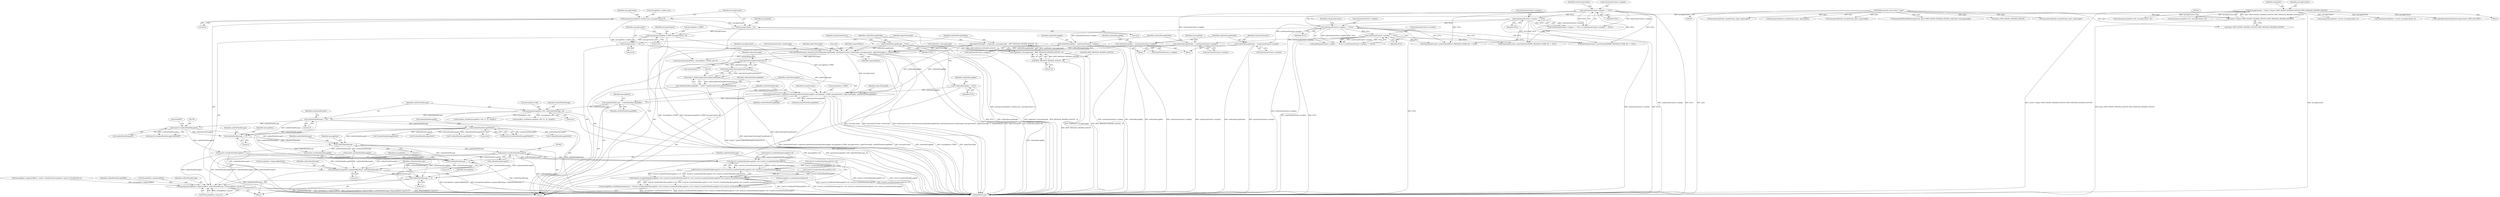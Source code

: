 digraph "0_bzrtp_bbb1e6e2f467ee4bd7b9a8c800e4f07343d7d99b@array" {
"1001842" [label="(Call,(uint32_t)confirmPlainMessage[3])"];
"1001811" [label="(Call,confirmPlainMessage += 1)"];
"1001770" [label="(Call,confirmPlainMessage += 2)"];
"1001455" [label="(Call,confirmPlainMessage +=33)"];
"1001449" [label="(Call,memcpy(messageData->H0, confirmPlainMessage, 32))"];
"1001446" [label="(Call,confirmPlainMessage = confirmPlainMessageBuffer)"];
"1001438" [label="(Call,zrtpChannelContext->cipherDecryptionFunction(confirmMessageKey, messageData->CFBIV, messageContent, cipherTextLength, confirmPlainMessageBuffer))"];
"1001362" [label="(Call,confirmMessageKey = zrtpChannelContext->zrtpkeyr)"];
"1001349" [label="(Call,zrtpChannelContext->zrtpkeyr == NULL)"];
"1001322" [label="(Call,zrtpChannelContext->mackeyi == NULL)"];
"1001317" [label="(Call,zrtpChannelContext->zrtpkeyi == NULL)"];
"1001330" [label="(Call,confirmMessageKey = zrtpChannelContext->zrtpkeyi)"];
"1001296" [label="(Call,*confirmMessageKey = NULL)"];
"1001388" [label="(Call,memcpy(messageData->CFBIV, messageContent, 16))"];
"1001385" [label="(Call,messageContent +=8)"];
"1001379" [label="(Call,memcpy(messageData->confirm_mac, messageContent, 8))"];
"1000200" [label="(Call,*messageContent = (uint8_t *)(input+ZRTP_PACKET_HEADER_LENGTH+ZRTP_MESSAGE_HEADER_LENGTH))"];
"1000202" [label="(Call,(uint8_t *)(input+ZRTP_PACKET_HEADER_LENGTH+ZRTP_MESSAGE_HEADER_LENGTH))"];
"1000194" [label="(MethodParameterIn,const uint8_t * input)"];
"1001406" [label="(Call,zrtpChannelContext->hmacFunction(confirmMessageMacKey, zrtpChannelContext->hashLength, messageContent, cipherTextLength, 8, computedHmac))"];
"1001300" [label="(Call,*confirmMessageMacKey = NULL)"];
"1001335" [label="(Call,confirmMessageMacKey = zrtpChannelContext->mackeyi)"];
"1001367" [label="(Call,confirmMessageMacKey = zrtpChannelContext->mackeyr)"];
"1001354" [label="(Call,zrtpChannelContext->mackeyr == NULL)"];
"1001394" [label="(Call,messageContent +=16)"];
"1001397" [label="(Call,cipherTextLength = zrtpPacket->messageLength - ZRTP_MESSAGE_HEADER_LENGTH - 24)"];
"1001399" [label="(Call,zrtpPacket->messageLength - ZRTP_MESSAGE_HEADER_LENGTH - 24)"];
"1001403" [label="(Call,ZRTP_MESSAGE_HEADER_LENGTH - 24)"];
"1001434" [label="(Call,cipherTextLength*sizeof(uint8_t))"];
"1001429" [label="(Call,confirmPlainMessageBuffer = (uint8_t *)malloc(cipherTextLength*sizeof(uint8_t)))"];
"1001431" [label="(Call,(uint8_t *)malloc(cipherTextLength*sizeof(uint8_t)))"];
"1001433" [label="(Call,malloc(cipherTextLength*sizeof(uint8_t)))"];
"1001764" [label="(Call,(uint16_t)confirmPlainMessage[1])"];
"1001757" [label="(Call,confirmPlainMessage[0]&0x01)"];
"1001834" [label="(Call,(((uint32_t)confirmPlainMessage[2])<<8) | ((uint32_t)confirmPlainMessage[3]))"];
"1001826" [label="(Call,(((uint32_t)confirmPlainMessage[1])<<16) | (((uint32_t)confirmPlainMessage[2])<<8) | ((uint32_t)confirmPlainMessage[3]))"];
"1001818" [label="(Call,(((uint32_t)confirmPlainMessage[0])<<24) | (((uint32_t)confirmPlainMessage[1])<<16) | (((uint32_t)confirmPlainMessage[2])<<8) | ((uint32_t)confirmPlainMessage[3]))"];
"1001814" [label="(Call,messageData->cacheExpirationInterval = (((uint32_t)confirmPlainMessage[0])<<24) | (((uint32_t)confirmPlainMessage[1])<<16) | (((uint32_t)confirmPlainMessage[2])<<8) | ((uint32_t)confirmPlainMessage[3]))"];
"1001847" [label="(Call,confirmPlainMessage += 4)"];
"1001857" [label="(Call,memcpy(messageData->signatureBlockType, confirmPlainMessage, 4))"];
"1001863" [label="(Call,confirmPlainMessage += 4)"];
"1001883" [label="(Call,memcpy(messageData->signatureBlock, confirmPlainMessage, 4*(messageData->sig_len-1)))"];
"1001400" [label="(Call,zrtpPacket->messageLength)"];
"1001828" [label="(Call,(uint32_t)confirmPlainMessage[1])"];
"1001294" [label="(Block,)"];
"1001349" [label="(Call,zrtpChannelContext->zrtpkeyr == NULL)"];
"1000211" [label="(Identifier,zrtpPacket)"];
"1001392" [label="(Identifier,messageContent)"];
"1001331" [label="(Identifier,confirmMessageKey)"];
"1000202" [label="(Call,(uint8_t *)(input+ZRTP_PACKET_HEADER_LENGTH+ZRTP_MESSAGE_HEADER_LENGTH))"];
"1001834" [label="(Call,(((uint32_t)confirmPlainMessage[2])<<8) | ((uint32_t)confirmPlainMessage[3]))"];
"1001386" [label="(Identifier,messageContent)"];
"1001449" [label="(Call,memcpy(messageData->H0, confirmPlainMessage, 32))"];
"1001362" [label="(Call,confirmMessageKey = zrtpChannelContext->zrtpkeyr)"];
"1001862" [label="(Literal,4)"];
"1001434" [label="(Call,cipherTextLength*sizeof(uint8_t))"];
"1000891" [label="(Call,memcpy(zrtpPacket->packetString, input, inputLength))"];
"1000224" [label="(Call,memcpy(messageData->version, messageContent, 4))"];
"1000201" [label="(Identifier,messageContent)"];
"1001443" [label="(Identifier,messageContent)"];
"1001335" [label="(Call,confirmMessageMacKey = zrtpChannelContext->mackeyi)"];
"1001462" [label="(Identifier,zrtpChannelContext)"];
"1001396" [label="(Literal,16)"];
"1000588" [label="(Call,memcpy(zrtpPacket->packetString, input, inputLength))"];
"1001819" [label="(Call,((uint32_t)confirmPlainMessage[0])<<24)"];
"1001435" [label="(Identifier,cipherTextLength)"];
"1001844" [label="(Call,confirmPlainMessage[3])"];
"1001778" [label="(Call,(*confirmPlainMessage)&0x08)"];
"1001078" [label="(Call,memcpy(DHPartHelloMessageString, input+ZRTP_PACKET_HEADER_LENGTH, zrtpPacket->messageLength))"];
"1001440" [label="(Call,messageData->CFBIV)"];
"1001772" [label="(Literal,2)"];
"1001764" [label="(Call,(uint16_t)confirmPlainMessage[1])"];
"1001866" [label="(Call,messageData->signatureBlock = (uint8_t *)malloc(4*(messageData->sig_len-1)*sizeof(uint8_t)))"];
"1001757" [label="(Call,confirmPlainMessage[0]&0x01)"];
"1001336" [label="(Identifier,confirmMessageMacKey)"];
"1001758" [label="(Call,confirmPlainMessage[0])"];
"1001350" [label="(Call,zrtpChannelContext->zrtpkeyr)"];
"1001761" [label="(Literal,0x01)"];
"1001576" [label="(Call,zrtpChannelContext->peerPackets[HELLO_MESSAGE_STORE_ID] == NULL)"];
"1001433" [label="(Call,malloc(cipherTextLength*sizeof(uint8_t)))"];
"1001766" [label="(Call,confirmPlainMessage[1])"];
"1001472" [label="(Call,bctoolbox_sha256(messageData->H0, 32, 32, checkH1))"];
"1001812" [label="(Identifier,confirmPlainMessage)"];
"1001326" [label="(Identifier,NULL)"];
"1001439" [label="(Identifier,confirmMessageKey)"];
"1001453" [label="(Identifier,confirmPlainMessage)"];
"1001445" [label="(Identifier,confirmPlainMessageBuffer)"];
"1001842" [label="(Call,(uint32_t)confirmPlainMessage[3])"];
"1001385" [label="(Call,messageContent +=8)"];
"1001863" [label="(Call,confirmPlainMessage += 4)"];
"1001393" [label="(Literal,16)"];
"1001865" [label="(Literal,4)"];
"1001490" [label="(Call,zrtpChannelContext->peerPackets[COMMIT_MESSAGE_STORE_ID] == NULL)"];
"1001324" [label="(Identifier,zrtpChannelContext)"];
"1001389" [label="(Call,messageData->CFBIV)"];
"1001384" [label="(Literal,8)"];
"1001316" [label="(Call,(zrtpChannelContext->zrtpkeyi == NULL) || (zrtpChannelContext->mackeyi == NULL))"];
"1001363" [label="(Identifier,confirmMessageKey)"];
"1001369" [label="(Call,zrtpChannelContext->mackeyr)"];
"1001353" [label="(Identifier,NULL)"];
"1001858" [label="(Call,messageData->signatureBlockType)"];
"1001394" [label="(Call,messageContent +=16)"];
"1001813" [label="(Literal,1)"];
"1001321" [label="(Identifier,NULL)"];
"1001769" [label="(Literal,0x00FF)"];
"1001861" [label="(Identifier,confirmPlainMessage)"];
"1001368" [label="(Identifier,confirmMessageMacKey)"];
"1001296" [label="(Call,*confirmMessageKey = NULL)"];
"1001856" [label="(Block,)"];
"1001447" [label="(Identifier,confirmPlainMessage)"];
"1001835" [label="(Call,((uint32_t)confirmPlainMessage[2])<<8)"];
"1001820" [label="(Call,(uint32_t)confirmPlainMessage[0])"];
"1001816" [label="(Identifier,messageData)"];
"1001775" [label="(Identifier,messageData)"];
"1001379" [label="(Call,memcpy(messageData->confirm_mac, messageContent, 8))"];
"1001317" [label="(Call,zrtpChannelContext->zrtpkeyi == NULL)"];
"1001412" [label="(Identifier,cipherTextLength)"];
"1001941" [label="(Call,memcpy(messageData->version, messageContent, 4))"];
"1000812" [label="(Call,cryptoAlgoTypeStringToInt(messageContent, ZRTP_SAS_TYPE))"];
"1001456" [label="(Identifier,confirmPlainMessage)"];
"1001915" [label="(Call,memcpy(zrtpPacket->packetString, input, inputLength))"];
"1001849" [label="(Literal,4)"];
"1000197" [label="(Block,)"];
"1001903" [label="(Identifier,confirmPlainMessageBuffer)"];
"1001405" [label="(Literal,24)"];
"1001666" [label="(Call,zrtpChannelContext->peerPackets[DHPART_MESSAGE_STORE_ID] == NULL)"];
"1000194" [label="(MethodParameterIn,const uint8_t * input)"];
"1001358" [label="(Identifier,NULL)"];
"1001300" [label="(Call,*confirmMessageMacKey = NULL)"];
"1001446" [label="(Call,confirmPlainMessage = confirmPlainMessageBuffer)"];
"1001444" [label="(Identifier,cipherTextLength)"];
"1001323" [label="(Call,zrtpChannelContext->mackeyi)"];
"1001314" [label="(Block,)"];
"1001770" [label="(Call,confirmPlainMessage += 2)"];
"1001827" [label="(Call,((uint32_t)confirmPlainMessage[1])<<16)"];
"1001763" [label="(Call,((uint16_t)confirmPlainMessage[1])&0x00FF)"];
"1001318" [label="(Call,zrtpChannelContext->zrtpkeyi)"];
"1001853" [label="(Identifier,messageData)"];
"1001448" [label="(Identifier,confirmPlainMessageBuffer)"];
"1001755" [label="(Call,(uint16_t)(confirmPlainMessage[0]&0x01))"];
"1001826" [label="(Call,(((uint32_t)confirmPlainMessage[1])<<16) | (((uint32_t)confirmPlainMessage[2])<<8) | ((uint32_t)confirmPlainMessage[3]))"];
"1001788" [label="(Call,(*confirmPlainMessage)&0x04)"];
"1001430" [label="(Identifier,confirmPlainMessageBuffer)"];
"1001451" [label="(Identifier,messageData)"];
"1001438" [label="(Call,zrtpChannelContext->cipherDecryptionFunction(confirmMessageKey, messageData->CFBIV, messageContent, cipherTextLength, confirmPlainMessageBuffer))"];
"1001403" [label="(Call,ZRTP_MESSAGE_HEADER_LENGTH - 24)"];
"1001455" [label="(Call,confirmPlainMessage +=33)"];
"1001413" [label="(Literal,8)"];
"1001343" [label="(Identifier,zrtpChannelContext)"];
"1001418" [label="(Identifier,computedHmac)"];
"1001771" [label="(Identifier,confirmPlainMessage)"];
"1001431" [label="(Call,(uint8_t *)malloc(cipherTextLength*sizeof(uint8_t)))"];
"1001398" [label="(Identifier,cipherTextLength)"];
"1001395" [label="(Identifier,messageContent)"];
"1001411" [label="(Identifier,messageContent)"];
"1001864" [label="(Identifier,confirmPlainMessage)"];
"1001689" [label="(Call,bctoolbox_sha256(messageData->H0, 32, 32, checkH1))"];
"1001390" [label="(Identifier,messageData)"];
"1001399" [label="(Call,zrtpPacket->messageLength - ZRTP_MESSAGE_HEADER_LENGTH - 24)"];
"1001397" [label="(Call,cipherTextLength = zrtpPacket->messageLength - ZRTP_MESSAGE_HEADER_LENGTH - 24)"];
"1001383" [label="(Identifier,messageContent)"];
"1001337" [label="(Call,zrtpChannelContext->mackeyi)"];
"1001848" [label="(Identifier,confirmPlainMessage)"];
"1001330" [label="(Call,confirmMessageKey = zrtpChannelContext->zrtpkeyi)"];
"1001301" [label="(Identifier,confirmMessageMacKey)"];
"1000204" [label="(Call,input+ZRTP_PACKET_HEADER_LENGTH+ZRTP_MESSAGE_HEADER_LENGTH)"];
"1001414" [label="(Identifier,computedHmac)"];
"1001388" [label="(Call,memcpy(messageData->CFBIV, messageContent, 16))"];
"1001355" [label="(Call,zrtpChannelContext->mackeyr)"];
"1001884" [label="(Call,messageData->signatureBlock)"];
"1001332" [label="(Call,zrtpChannelContext->zrtpkeyi)"];
"1001847" [label="(Call,confirmPlainMessage += 4)"];
"1001457" [label="(Literal,33)"];
"1001902" [label="(Call,free(confirmPlainMessageBuffer))"];
"1001380" [label="(Call,messageData->confirm_mac)"];
"1001404" [label="(Identifier,ZRTP_MESSAGE_HEADER_LENGTH)"];
"1000624" [label="(Call,memcpy(messageData->H2, messageContent, 32))"];
"1001407" [label="(Identifier,confirmMessageMacKey)"];
"1001297" [label="(Identifier,confirmMessageKey)"];
"1001888" [label="(Call,4*(messageData->sig_len-1))"];
"1001354" [label="(Call,zrtpChannelContext->mackeyr == NULL)"];
"1000200" [label="(Call,*messageContent = (uint8_t *)(input+ZRTP_PACKET_HEADER_LENGTH+ZRTP_MESSAGE_HEADER_LENGTH))"];
"1000945" [label="(Call,memcpy(messageData->H1, messageContent, 32))"];
"1001883" [label="(Call,memcpy(messageData->signatureBlock, confirmPlainMessage, 4*(messageData->sig_len-1)))"];
"1001857" [label="(Call,memcpy(messageData->signatureBlockType, confirmPlainMessage, 4))"];
"1001346" [label="(Block,)"];
"1001302" [label="(Identifier,NULL)"];
"1001322" [label="(Call,zrtpChannelContext->mackeyi == NULL)"];
"1001887" [label="(Identifier,confirmPlainMessage)"];
"1001080" [label="(Call,input+ZRTP_PACKET_HEADER_LENGTH)"];
"1001815" [label="(Call,messageData->cacheExpirationInterval)"];
"1001429" [label="(Call,confirmPlainMessageBuffer = (uint8_t *)malloc(cipherTextLength*sizeof(uint8_t)))"];
"1001387" [label="(Literal,8)"];
"1001836" [label="(Call,(uint32_t)confirmPlainMessage[2])"];
"1001406" [label="(Call,zrtpChannelContext->hmacFunction(confirmMessageMacKey, zrtpChannelContext->hashLength, messageContent, cipherTextLength, 8, computedHmac))"];
"1001311" [label="(Identifier,zrtpChannelContext)"];
"1001811" [label="(Call,confirmPlainMessage += 1)"];
"1001798" [label="(Call,(*confirmPlainMessage)&0x02)"];
"1001348" [label="(Call,(zrtpChannelContext->zrtpkeyr == NULL) || (zrtpChannelContext->mackeyr == NULL))"];
"1001450" [label="(Call,messageData->H0)"];
"1001364" [label="(Call,zrtpChannelContext->zrtpkeyr)"];
"1001814" [label="(Call,messageData->cacheExpirationInterval = (((uint32_t)confirmPlainMessage[0])<<24) | (((uint32_t)confirmPlainMessage[1])<<16) | (((uint32_t)confirmPlainMessage[2])<<8) | ((uint32_t)confirmPlainMessage[3]))"];
"1001868" [label="(Identifier,messageData)"];
"1001417" [label="(Call,memcmp(computedHmac, messageData->confirm_mac, 8))"];
"1001818" [label="(Call,(((uint32_t)confirmPlainMessage[0])<<24) | (((uint32_t)confirmPlainMessage[1])<<16) | (((uint32_t)confirmPlainMessage[2])<<8) | ((uint32_t)confirmPlainMessage[3]))"];
"1001298" [label="(Identifier,NULL)"];
"1001373" [label="(Identifier,messageData)"];
"1001454" [label="(Literal,32)"];
"1001356" [label="(Identifier,zrtpChannelContext)"];
"1001367" [label="(Call,confirmMessageMacKey = zrtpChannelContext->mackeyr)"];
"1001966" [label="(MethodReturn,int)"];
"1001408" [label="(Call,zrtpChannelContext->hashLength)"];
"1001436" [label="(Call,sizeof(uint8_t))"];
"1001285" [label="(Call,memcpy(zrtpPacket->packetString, input, inputLength))"];
"1001807" [label="(Call,(*confirmPlainMessage)&0x01)"];
"1001842" -> "1001834"  [label="AST: "];
"1001842" -> "1001844"  [label="CFG: "];
"1001843" -> "1001842"  [label="AST: "];
"1001844" -> "1001842"  [label="AST: "];
"1001834" -> "1001842"  [label="CFG: "];
"1001842" -> "1001966"  [label="DDG: confirmPlainMessage[3]"];
"1001842" -> "1001834"  [label="DDG: confirmPlainMessage[3]"];
"1001811" -> "1001842"  [label="DDG: confirmPlainMessage"];
"1001842" -> "1001847"  [label="DDG: confirmPlainMessage[3]"];
"1001842" -> "1001857"  [label="DDG: confirmPlainMessage[3]"];
"1001842" -> "1001863"  [label="DDG: confirmPlainMessage[3]"];
"1001842" -> "1001883"  [label="DDG: confirmPlainMessage[3]"];
"1001811" -> "1001294"  [label="AST: "];
"1001811" -> "1001813"  [label="CFG: "];
"1001812" -> "1001811"  [label="AST: "];
"1001813" -> "1001811"  [label="AST: "];
"1001816" -> "1001811"  [label="CFG: "];
"1001770" -> "1001811"  [label="DDG: confirmPlainMessage"];
"1001764" -> "1001811"  [label="DDG: confirmPlainMessage[1]"];
"1001757" -> "1001811"  [label="DDG: confirmPlainMessage[0]"];
"1001811" -> "1001820"  [label="DDG: confirmPlainMessage"];
"1001811" -> "1001828"  [label="DDG: confirmPlainMessage"];
"1001811" -> "1001836"  [label="DDG: confirmPlainMessage"];
"1001811" -> "1001847"  [label="DDG: confirmPlainMessage"];
"1001770" -> "1001294"  [label="AST: "];
"1001770" -> "1001772"  [label="CFG: "];
"1001771" -> "1001770"  [label="AST: "];
"1001772" -> "1001770"  [label="AST: "];
"1001775" -> "1001770"  [label="CFG: "];
"1001455" -> "1001770"  [label="DDG: confirmPlainMessage"];
"1001764" -> "1001770"  [label="DDG: confirmPlainMessage[1]"];
"1001757" -> "1001770"  [label="DDG: confirmPlainMessage[0]"];
"1001455" -> "1001294"  [label="AST: "];
"1001455" -> "1001457"  [label="CFG: "];
"1001456" -> "1001455"  [label="AST: "];
"1001457" -> "1001455"  [label="AST: "];
"1001462" -> "1001455"  [label="CFG: "];
"1001455" -> "1001966"  [label="DDG: confirmPlainMessage"];
"1001449" -> "1001455"  [label="DDG: confirmPlainMessage"];
"1001455" -> "1001757"  [label="DDG: confirmPlainMessage"];
"1001455" -> "1001764"  [label="DDG: confirmPlainMessage"];
"1001449" -> "1001294"  [label="AST: "];
"1001449" -> "1001454"  [label="CFG: "];
"1001450" -> "1001449"  [label="AST: "];
"1001453" -> "1001449"  [label="AST: "];
"1001454" -> "1001449"  [label="AST: "];
"1001456" -> "1001449"  [label="CFG: "];
"1001449" -> "1001966"  [label="DDG: memcpy(messageData->H0, confirmPlainMessage, 32)"];
"1001449" -> "1001966"  [label="DDG: messageData->H0"];
"1001446" -> "1001449"  [label="DDG: confirmPlainMessage"];
"1001449" -> "1001472"  [label="DDG: messageData->H0"];
"1001449" -> "1001689"  [label="DDG: messageData->H0"];
"1001446" -> "1001294"  [label="AST: "];
"1001446" -> "1001448"  [label="CFG: "];
"1001447" -> "1001446"  [label="AST: "];
"1001448" -> "1001446"  [label="AST: "];
"1001451" -> "1001446"  [label="CFG: "];
"1001446" -> "1001966"  [label="DDG: confirmPlainMessageBuffer"];
"1001438" -> "1001446"  [label="DDG: confirmPlainMessageBuffer"];
"1001438" -> "1001294"  [label="AST: "];
"1001438" -> "1001445"  [label="CFG: "];
"1001439" -> "1001438"  [label="AST: "];
"1001440" -> "1001438"  [label="AST: "];
"1001443" -> "1001438"  [label="AST: "];
"1001444" -> "1001438"  [label="AST: "];
"1001445" -> "1001438"  [label="AST: "];
"1001447" -> "1001438"  [label="CFG: "];
"1001438" -> "1001966"  [label="DDG: confirmMessageKey"];
"1001438" -> "1001966"  [label="DDG: messageData->CFBIV"];
"1001438" -> "1001966"  [label="DDG: cipherTextLength"];
"1001438" -> "1001966"  [label="DDG: zrtpChannelContext->cipherDecryptionFunction(confirmMessageKey, messageData->CFBIV, messageContent, cipherTextLength, confirmPlainMessageBuffer)"];
"1001438" -> "1001966"  [label="DDG: messageContent"];
"1001362" -> "1001438"  [label="DDG: confirmMessageKey"];
"1001330" -> "1001438"  [label="DDG: confirmMessageKey"];
"1001296" -> "1001438"  [label="DDG: confirmMessageKey"];
"1001388" -> "1001438"  [label="DDG: messageData->CFBIV"];
"1001406" -> "1001438"  [label="DDG: messageContent"];
"1001434" -> "1001438"  [label="DDG: cipherTextLength"];
"1001429" -> "1001438"  [label="DDG: confirmPlainMessageBuffer"];
"1001438" -> "1001902"  [label="DDG: confirmPlainMessageBuffer"];
"1001362" -> "1001346"  [label="AST: "];
"1001362" -> "1001364"  [label="CFG: "];
"1001363" -> "1001362"  [label="AST: "];
"1001364" -> "1001362"  [label="AST: "];
"1001368" -> "1001362"  [label="CFG: "];
"1001362" -> "1001966"  [label="DDG: confirmMessageKey"];
"1001362" -> "1001966"  [label="DDG: zrtpChannelContext->zrtpkeyr"];
"1001349" -> "1001362"  [label="DDG: zrtpChannelContext->zrtpkeyr"];
"1001349" -> "1001348"  [label="AST: "];
"1001349" -> "1001353"  [label="CFG: "];
"1001350" -> "1001349"  [label="AST: "];
"1001353" -> "1001349"  [label="AST: "];
"1001356" -> "1001349"  [label="CFG: "];
"1001348" -> "1001349"  [label="CFG: "];
"1001349" -> "1001966"  [label="DDG: zrtpChannelContext->zrtpkeyr"];
"1001349" -> "1001966"  [label="DDG: NULL"];
"1001349" -> "1001348"  [label="DDG: zrtpChannelContext->zrtpkeyr"];
"1001349" -> "1001348"  [label="DDG: NULL"];
"1001322" -> "1001349"  [label="DDG: NULL"];
"1001317" -> "1001349"  [label="DDG: NULL"];
"1001349" -> "1001354"  [label="DDG: NULL"];
"1001349" -> "1001490"  [label="DDG: NULL"];
"1001349" -> "1001576"  [label="DDG: NULL"];
"1001349" -> "1001666"  [label="DDG: NULL"];
"1001322" -> "1001316"  [label="AST: "];
"1001322" -> "1001326"  [label="CFG: "];
"1001323" -> "1001322"  [label="AST: "];
"1001326" -> "1001322"  [label="AST: "];
"1001316" -> "1001322"  [label="CFG: "];
"1001322" -> "1001966"  [label="DDG: NULL"];
"1001322" -> "1001966"  [label="DDG: zrtpChannelContext->mackeyi"];
"1001322" -> "1001316"  [label="DDG: zrtpChannelContext->mackeyi"];
"1001322" -> "1001316"  [label="DDG: NULL"];
"1001317" -> "1001322"  [label="DDG: NULL"];
"1001322" -> "1001335"  [label="DDG: zrtpChannelContext->mackeyi"];
"1001322" -> "1001490"  [label="DDG: NULL"];
"1001322" -> "1001576"  [label="DDG: NULL"];
"1001322" -> "1001666"  [label="DDG: NULL"];
"1001317" -> "1001316"  [label="AST: "];
"1001317" -> "1001321"  [label="CFG: "];
"1001318" -> "1001317"  [label="AST: "];
"1001321" -> "1001317"  [label="AST: "];
"1001324" -> "1001317"  [label="CFG: "];
"1001316" -> "1001317"  [label="CFG: "];
"1001317" -> "1001966"  [label="DDG: zrtpChannelContext->zrtpkeyi"];
"1001317" -> "1001966"  [label="DDG: NULL"];
"1001317" -> "1001316"  [label="DDG: zrtpChannelContext->zrtpkeyi"];
"1001317" -> "1001316"  [label="DDG: NULL"];
"1001317" -> "1001330"  [label="DDG: zrtpChannelContext->zrtpkeyi"];
"1001317" -> "1001490"  [label="DDG: NULL"];
"1001317" -> "1001576"  [label="DDG: NULL"];
"1001317" -> "1001666"  [label="DDG: NULL"];
"1001330" -> "1001314"  [label="AST: "];
"1001330" -> "1001332"  [label="CFG: "];
"1001331" -> "1001330"  [label="AST: "];
"1001332" -> "1001330"  [label="AST: "];
"1001336" -> "1001330"  [label="CFG: "];
"1001330" -> "1001966"  [label="DDG: zrtpChannelContext->zrtpkeyi"];
"1001330" -> "1001966"  [label="DDG: confirmMessageKey"];
"1001296" -> "1001294"  [label="AST: "];
"1001296" -> "1001298"  [label="CFG: "];
"1001297" -> "1001296"  [label="AST: "];
"1001298" -> "1001296"  [label="AST: "];
"1001301" -> "1001296"  [label="CFG: "];
"1001296" -> "1001966"  [label="DDG: confirmMessageKey"];
"1001388" -> "1001294"  [label="AST: "];
"1001388" -> "1001393"  [label="CFG: "];
"1001389" -> "1001388"  [label="AST: "];
"1001392" -> "1001388"  [label="AST: "];
"1001393" -> "1001388"  [label="AST: "];
"1001395" -> "1001388"  [label="CFG: "];
"1001388" -> "1001966"  [label="DDG: memcpy(messageData->CFBIV, messageContent, 16)"];
"1001388" -> "1001966"  [label="DDG: messageData->CFBIV"];
"1001385" -> "1001388"  [label="DDG: messageContent"];
"1001388" -> "1001394"  [label="DDG: messageContent"];
"1001385" -> "1001294"  [label="AST: "];
"1001385" -> "1001387"  [label="CFG: "];
"1001386" -> "1001385"  [label="AST: "];
"1001387" -> "1001385"  [label="AST: "];
"1001390" -> "1001385"  [label="CFG: "];
"1001379" -> "1001385"  [label="DDG: messageContent"];
"1001379" -> "1001294"  [label="AST: "];
"1001379" -> "1001384"  [label="CFG: "];
"1001380" -> "1001379"  [label="AST: "];
"1001383" -> "1001379"  [label="AST: "];
"1001384" -> "1001379"  [label="AST: "];
"1001386" -> "1001379"  [label="CFG: "];
"1001379" -> "1001966"  [label="DDG: memcpy(messageData->confirm_mac, messageContent, 8)"];
"1000200" -> "1001379"  [label="DDG: messageContent"];
"1001379" -> "1001417"  [label="DDG: messageData->confirm_mac"];
"1000200" -> "1000197"  [label="AST: "];
"1000200" -> "1000202"  [label="CFG: "];
"1000201" -> "1000200"  [label="AST: "];
"1000202" -> "1000200"  [label="AST: "];
"1000211" -> "1000200"  [label="CFG: "];
"1000200" -> "1001966"  [label="DDG: messageContent"];
"1000200" -> "1001966"  [label="DDG: (uint8_t *)(input+ZRTP_PACKET_HEADER_LENGTH+ZRTP_MESSAGE_HEADER_LENGTH)"];
"1000202" -> "1000200"  [label="DDG: input+ZRTP_PACKET_HEADER_LENGTH+ZRTP_MESSAGE_HEADER_LENGTH"];
"1000200" -> "1000224"  [label="DDG: messageContent"];
"1000200" -> "1000624"  [label="DDG: messageContent"];
"1000200" -> "1000812"  [label="DDG: messageContent"];
"1000200" -> "1000945"  [label="DDG: messageContent"];
"1000200" -> "1001941"  [label="DDG: messageContent"];
"1000202" -> "1000204"  [label="CFG: "];
"1000203" -> "1000202"  [label="AST: "];
"1000204" -> "1000202"  [label="AST: "];
"1000202" -> "1001966"  [label="DDG: input+ZRTP_PACKET_HEADER_LENGTH+ZRTP_MESSAGE_HEADER_LENGTH"];
"1000194" -> "1000202"  [label="DDG: input"];
"1000194" -> "1000191"  [label="AST: "];
"1000194" -> "1001966"  [label="DDG: input"];
"1000194" -> "1000204"  [label="DDG: input"];
"1000194" -> "1000588"  [label="DDG: input"];
"1000194" -> "1000891"  [label="DDG: input"];
"1000194" -> "1001078"  [label="DDG: input"];
"1000194" -> "1001080"  [label="DDG: input"];
"1000194" -> "1001285"  [label="DDG: input"];
"1000194" -> "1001915"  [label="DDG: input"];
"1001406" -> "1001294"  [label="AST: "];
"1001406" -> "1001414"  [label="CFG: "];
"1001407" -> "1001406"  [label="AST: "];
"1001408" -> "1001406"  [label="AST: "];
"1001411" -> "1001406"  [label="AST: "];
"1001412" -> "1001406"  [label="AST: "];
"1001413" -> "1001406"  [label="AST: "];
"1001414" -> "1001406"  [label="AST: "];
"1001418" -> "1001406"  [label="CFG: "];
"1001406" -> "1001966"  [label="DDG: messageContent"];
"1001406" -> "1001966"  [label="DDG: zrtpChannelContext->hashLength"];
"1001406" -> "1001966"  [label="DDG: zrtpChannelContext->hmacFunction(confirmMessageMacKey, zrtpChannelContext->hashLength, messageContent, cipherTextLength, 8, computedHmac)"];
"1001406" -> "1001966"  [label="DDG: cipherTextLength"];
"1001406" -> "1001966"  [label="DDG: confirmMessageMacKey"];
"1001300" -> "1001406"  [label="DDG: confirmMessageMacKey"];
"1001335" -> "1001406"  [label="DDG: confirmMessageMacKey"];
"1001367" -> "1001406"  [label="DDG: confirmMessageMacKey"];
"1001394" -> "1001406"  [label="DDG: messageContent"];
"1001397" -> "1001406"  [label="DDG: cipherTextLength"];
"1001406" -> "1001417"  [label="DDG: computedHmac"];
"1001406" -> "1001434"  [label="DDG: cipherTextLength"];
"1001300" -> "1001294"  [label="AST: "];
"1001300" -> "1001302"  [label="CFG: "];
"1001301" -> "1001300"  [label="AST: "];
"1001302" -> "1001300"  [label="AST: "];
"1001311" -> "1001300"  [label="CFG: "];
"1001300" -> "1001966"  [label="DDG: NULL"];
"1001300" -> "1001966"  [label="DDG: confirmMessageMacKey"];
"1001335" -> "1001314"  [label="AST: "];
"1001335" -> "1001337"  [label="CFG: "];
"1001336" -> "1001335"  [label="AST: "];
"1001337" -> "1001335"  [label="AST: "];
"1001343" -> "1001335"  [label="CFG: "];
"1001335" -> "1001966"  [label="DDG: zrtpChannelContext->mackeyi"];
"1001335" -> "1001966"  [label="DDG: confirmMessageMacKey"];
"1001367" -> "1001346"  [label="AST: "];
"1001367" -> "1001369"  [label="CFG: "];
"1001368" -> "1001367"  [label="AST: "];
"1001369" -> "1001367"  [label="AST: "];
"1001373" -> "1001367"  [label="CFG: "];
"1001367" -> "1001966"  [label="DDG: zrtpChannelContext->mackeyr"];
"1001354" -> "1001367"  [label="DDG: zrtpChannelContext->mackeyr"];
"1001354" -> "1001348"  [label="AST: "];
"1001354" -> "1001358"  [label="CFG: "];
"1001355" -> "1001354"  [label="AST: "];
"1001358" -> "1001354"  [label="AST: "];
"1001348" -> "1001354"  [label="CFG: "];
"1001354" -> "1001966"  [label="DDG: zrtpChannelContext->mackeyr"];
"1001354" -> "1001966"  [label="DDG: NULL"];
"1001354" -> "1001348"  [label="DDG: zrtpChannelContext->mackeyr"];
"1001354" -> "1001348"  [label="DDG: NULL"];
"1001354" -> "1001490"  [label="DDG: NULL"];
"1001354" -> "1001576"  [label="DDG: NULL"];
"1001354" -> "1001666"  [label="DDG: NULL"];
"1001394" -> "1001294"  [label="AST: "];
"1001394" -> "1001396"  [label="CFG: "];
"1001395" -> "1001394"  [label="AST: "];
"1001396" -> "1001394"  [label="AST: "];
"1001398" -> "1001394"  [label="CFG: "];
"1001397" -> "1001294"  [label="AST: "];
"1001397" -> "1001399"  [label="CFG: "];
"1001398" -> "1001397"  [label="AST: "];
"1001399" -> "1001397"  [label="AST: "];
"1001407" -> "1001397"  [label="CFG: "];
"1001397" -> "1001966"  [label="DDG: zrtpPacket->messageLength - ZRTP_MESSAGE_HEADER_LENGTH - 24"];
"1001399" -> "1001397"  [label="DDG: zrtpPacket->messageLength"];
"1001399" -> "1001397"  [label="DDG: ZRTP_MESSAGE_HEADER_LENGTH - 24"];
"1001399" -> "1001403"  [label="CFG: "];
"1001400" -> "1001399"  [label="AST: "];
"1001403" -> "1001399"  [label="AST: "];
"1001399" -> "1001966"  [label="DDG: zrtpPacket->messageLength"];
"1001399" -> "1001966"  [label="DDG: ZRTP_MESSAGE_HEADER_LENGTH - 24"];
"1001403" -> "1001399"  [label="DDG: ZRTP_MESSAGE_HEADER_LENGTH"];
"1001403" -> "1001399"  [label="DDG: 24"];
"1001403" -> "1001405"  [label="CFG: "];
"1001404" -> "1001403"  [label="AST: "];
"1001405" -> "1001403"  [label="AST: "];
"1001403" -> "1001966"  [label="DDG: ZRTP_MESSAGE_HEADER_LENGTH"];
"1001434" -> "1001433"  [label="AST: "];
"1001434" -> "1001436"  [label="CFG: "];
"1001435" -> "1001434"  [label="AST: "];
"1001436" -> "1001434"  [label="AST: "];
"1001433" -> "1001434"  [label="CFG: "];
"1001434" -> "1001433"  [label="DDG: cipherTextLength"];
"1001429" -> "1001294"  [label="AST: "];
"1001429" -> "1001431"  [label="CFG: "];
"1001430" -> "1001429"  [label="AST: "];
"1001431" -> "1001429"  [label="AST: "];
"1001439" -> "1001429"  [label="CFG: "];
"1001429" -> "1001966"  [label="DDG: (uint8_t *)malloc(cipherTextLength*sizeof(uint8_t))"];
"1001431" -> "1001429"  [label="DDG: malloc(cipherTextLength*sizeof(uint8_t))"];
"1001431" -> "1001433"  [label="CFG: "];
"1001432" -> "1001431"  [label="AST: "];
"1001433" -> "1001431"  [label="AST: "];
"1001431" -> "1001966"  [label="DDG: malloc(cipherTextLength*sizeof(uint8_t))"];
"1001433" -> "1001431"  [label="DDG: cipherTextLength*sizeof(uint8_t)"];
"1001433" -> "1001966"  [label="DDG: cipherTextLength*sizeof(uint8_t)"];
"1001764" -> "1001763"  [label="AST: "];
"1001764" -> "1001766"  [label="CFG: "];
"1001765" -> "1001764"  [label="AST: "];
"1001766" -> "1001764"  [label="AST: "];
"1001769" -> "1001764"  [label="CFG: "];
"1001764" -> "1001763"  [label="DDG: confirmPlainMessage[1]"];
"1001764" -> "1001828"  [label="DDG: confirmPlainMessage[1]"];
"1001757" -> "1001755"  [label="AST: "];
"1001757" -> "1001761"  [label="CFG: "];
"1001758" -> "1001757"  [label="AST: "];
"1001761" -> "1001757"  [label="AST: "];
"1001755" -> "1001757"  [label="CFG: "];
"1001757" -> "1001755"  [label="DDG: confirmPlainMessage[0]"];
"1001757" -> "1001755"  [label="DDG: 0x01"];
"1001757" -> "1001778"  [label="DDG: confirmPlainMessage[0]"];
"1001757" -> "1001788"  [label="DDG: confirmPlainMessage[0]"];
"1001757" -> "1001798"  [label="DDG: confirmPlainMessage[0]"];
"1001757" -> "1001807"  [label="DDG: confirmPlainMessage[0]"];
"1001757" -> "1001820"  [label="DDG: confirmPlainMessage[0]"];
"1001834" -> "1001826"  [label="AST: "];
"1001835" -> "1001834"  [label="AST: "];
"1001826" -> "1001834"  [label="CFG: "];
"1001834" -> "1001966"  [label="DDG: (uint32_t)confirmPlainMessage[3]"];
"1001834" -> "1001966"  [label="DDG: ((uint32_t)confirmPlainMessage[2])<<8"];
"1001834" -> "1001826"  [label="DDG: ((uint32_t)confirmPlainMessage[2])<<8"];
"1001834" -> "1001826"  [label="DDG: (uint32_t)confirmPlainMessage[3]"];
"1001835" -> "1001834"  [label="DDG: (uint32_t)confirmPlainMessage[2]"];
"1001835" -> "1001834"  [label="DDG: 8"];
"1001826" -> "1001818"  [label="AST: "];
"1001827" -> "1001826"  [label="AST: "];
"1001818" -> "1001826"  [label="CFG: "];
"1001826" -> "1001966"  [label="DDG: (((uint32_t)confirmPlainMessage[2])<<8) | ((uint32_t)confirmPlainMessage[3])"];
"1001826" -> "1001966"  [label="DDG: ((uint32_t)confirmPlainMessage[1])<<16"];
"1001826" -> "1001818"  [label="DDG: ((uint32_t)confirmPlainMessage[1])<<16"];
"1001826" -> "1001818"  [label="DDG: (((uint32_t)confirmPlainMessage[2])<<8) | ((uint32_t)confirmPlainMessage[3])"];
"1001827" -> "1001826"  [label="DDG: (uint32_t)confirmPlainMessage[1]"];
"1001827" -> "1001826"  [label="DDG: 16"];
"1001818" -> "1001814"  [label="AST: "];
"1001819" -> "1001818"  [label="AST: "];
"1001814" -> "1001818"  [label="CFG: "];
"1001818" -> "1001966"  [label="DDG: ((uint32_t)confirmPlainMessage[0])<<24"];
"1001818" -> "1001966"  [label="DDG: (((uint32_t)confirmPlainMessage[1])<<16) | (((uint32_t)confirmPlainMessage[2])<<8) | ((uint32_t)confirmPlainMessage[3])"];
"1001818" -> "1001814"  [label="DDG: ((uint32_t)confirmPlainMessage[0])<<24"];
"1001818" -> "1001814"  [label="DDG: (((uint32_t)confirmPlainMessage[1])<<16) | (((uint32_t)confirmPlainMessage[2])<<8) | ((uint32_t)confirmPlainMessage[3])"];
"1001819" -> "1001818"  [label="DDG: (uint32_t)confirmPlainMessage[0]"];
"1001819" -> "1001818"  [label="DDG: 24"];
"1001814" -> "1001294"  [label="AST: "];
"1001815" -> "1001814"  [label="AST: "];
"1001848" -> "1001814"  [label="CFG: "];
"1001814" -> "1001966"  [label="DDG: messageData->cacheExpirationInterval"];
"1001814" -> "1001966"  [label="DDG: (((uint32_t)confirmPlainMessage[0])<<24) | (((uint32_t)confirmPlainMessage[1])<<16) | (((uint32_t)confirmPlainMessage[2])<<8) | ((uint32_t)confirmPlainMessage[3])"];
"1001847" -> "1001294"  [label="AST: "];
"1001847" -> "1001849"  [label="CFG: "];
"1001848" -> "1001847"  [label="AST: "];
"1001849" -> "1001847"  [label="AST: "];
"1001853" -> "1001847"  [label="CFG: "];
"1001847" -> "1001966"  [label="DDG: confirmPlainMessage"];
"1001820" -> "1001847"  [label="DDG: confirmPlainMessage[0]"];
"1001828" -> "1001847"  [label="DDG: confirmPlainMessage[1]"];
"1001836" -> "1001847"  [label="DDG: confirmPlainMessage[2]"];
"1001847" -> "1001857"  [label="DDG: confirmPlainMessage"];
"1001857" -> "1001856"  [label="AST: "];
"1001857" -> "1001862"  [label="CFG: "];
"1001858" -> "1001857"  [label="AST: "];
"1001861" -> "1001857"  [label="AST: "];
"1001862" -> "1001857"  [label="AST: "];
"1001864" -> "1001857"  [label="CFG: "];
"1001857" -> "1001966"  [label="DDG: messageData->signatureBlockType"];
"1001857" -> "1001966"  [label="DDG: memcpy(messageData->signatureBlockType, confirmPlainMessage, 4)"];
"1001836" -> "1001857"  [label="DDG: confirmPlainMessage[2]"];
"1001820" -> "1001857"  [label="DDG: confirmPlainMessage[0]"];
"1001828" -> "1001857"  [label="DDG: confirmPlainMessage[1]"];
"1001857" -> "1001863"  [label="DDG: confirmPlainMessage"];
"1001863" -> "1001856"  [label="AST: "];
"1001863" -> "1001865"  [label="CFG: "];
"1001864" -> "1001863"  [label="AST: "];
"1001865" -> "1001863"  [label="AST: "];
"1001868" -> "1001863"  [label="CFG: "];
"1001836" -> "1001863"  [label="DDG: confirmPlainMessage[2]"];
"1001820" -> "1001863"  [label="DDG: confirmPlainMessage[0]"];
"1001828" -> "1001863"  [label="DDG: confirmPlainMessage[1]"];
"1001863" -> "1001883"  [label="DDG: confirmPlainMessage"];
"1001883" -> "1001856"  [label="AST: "];
"1001883" -> "1001888"  [label="CFG: "];
"1001884" -> "1001883"  [label="AST: "];
"1001887" -> "1001883"  [label="AST: "];
"1001888" -> "1001883"  [label="AST: "];
"1001903" -> "1001883"  [label="CFG: "];
"1001883" -> "1001966"  [label="DDG: messageData->signatureBlock"];
"1001883" -> "1001966"  [label="DDG: memcpy(messageData->signatureBlock, confirmPlainMessage, 4*(messageData->sig_len-1))"];
"1001883" -> "1001966"  [label="DDG: 4*(messageData->sig_len-1)"];
"1001883" -> "1001966"  [label="DDG: confirmPlainMessage"];
"1001866" -> "1001883"  [label="DDG: messageData->signatureBlock"];
"1001836" -> "1001883"  [label="DDG: confirmPlainMessage[2]"];
"1001820" -> "1001883"  [label="DDG: confirmPlainMessage[0]"];
"1001828" -> "1001883"  [label="DDG: confirmPlainMessage[1]"];
"1001888" -> "1001883"  [label="DDG: 4"];
"1001888" -> "1001883"  [label="DDG: messageData->sig_len-1"];
}
